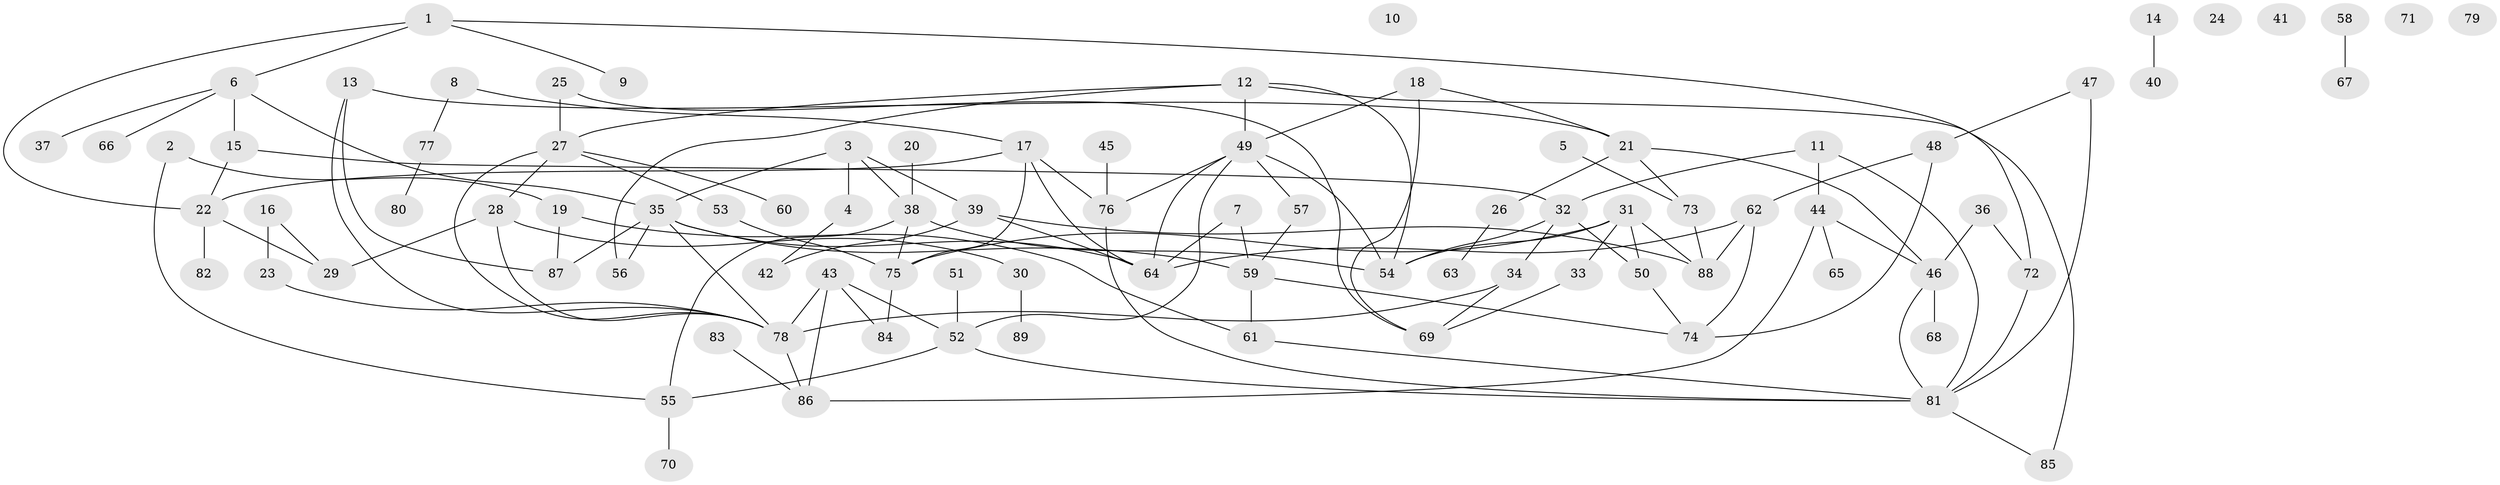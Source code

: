// coarse degree distribution, {2: 0.20967741935483872, 1: 0.3064516129032258, 0: 0.08064516129032258, 5: 0.14516129032258066, 7: 0.08064516129032258, 3: 0.04838709677419355, 6: 0.03225806451612903, 8: 0.03225806451612903, 4: 0.06451612903225806}
// Generated by graph-tools (version 1.1) at 2025/42/03/04/25 21:42:37]
// undirected, 89 vertices, 128 edges
graph export_dot {
graph [start="1"]
  node [color=gray90,style=filled];
  1;
  2;
  3;
  4;
  5;
  6;
  7;
  8;
  9;
  10;
  11;
  12;
  13;
  14;
  15;
  16;
  17;
  18;
  19;
  20;
  21;
  22;
  23;
  24;
  25;
  26;
  27;
  28;
  29;
  30;
  31;
  32;
  33;
  34;
  35;
  36;
  37;
  38;
  39;
  40;
  41;
  42;
  43;
  44;
  45;
  46;
  47;
  48;
  49;
  50;
  51;
  52;
  53;
  54;
  55;
  56;
  57;
  58;
  59;
  60;
  61;
  62;
  63;
  64;
  65;
  66;
  67;
  68;
  69;
  70;
  71;
  72;
  73;
  74;
  75;
  76;
  77;
  78;
  79;
  80;
  81;
  82;
  83;
  84;
  85;
  86;
  87;
  88;
  89;
  1 -- 6;
  1 -- 9;
  1 -- 22;
  1 -- 72;
  2 -- 19;
  2 -- 55;
  3 -- 4;
  3 -- 35;
  3 -- 38;
  3 -- 39;
  4 -- 42;
  5 -- 73;
  6 -- 15;
  6 -- 35;
  6 -- 37;
  6 -- 66;
  7 -- 59;
  7 -- 64;
  8 -- 17;
  8 -- 77;
  11 -- 32;
  11 -- 44;
  11 -- 81;
  12 -- 27;
  12 -- 49;
  12 -- 54;
  12 -- 56;
  12 -- 85;
  13 -- 21;
  13 -- 78;
  13 -- 87;
  14 -- 40;
  15 -- 22;
  15 -- 32;
  16 -- 23;
  16 -- 29;
  17 -- 22;
  17 -- 64;
  17 -- 75;
  17 -- 76;
  18 -- 21;
  18 -- 49;
  18 -- 69;
  19 -- 61;
  19 -- 87;
  20 -- 38;
  21 -- 26;
  21 -- 46;
  21 -- 73;
  22 -- 29;
  22 -- 82;
  23 -- 78;
  25 -- 27;
  25 -- 69;
  26 -- 63;
  27 -- 28;
  27 -- 53;
  27 -- 60;
  27 -- 78;
  28 -- 29;
  28 -- 30;
  28 -- 78;
  30 -- 89;
  31 -- 33;
  31 -- 50;
  31 -- 54;
  31 -- 75;
  31 -- 88;
  32 -- 34;
  32 -- 50;
  32 -- 54;
  33 -- 69;
  34 -- 69;
  34 -- 78;
  35 -- 56;
  35 -- 59;
  35 -- 64;
  35 -- 78;
  35 -- 87;
  36 -- 46;
  36 -- 72;
  38 -- 54;
  38 -- 55;
  38 -- 75;
  39 -- 42;
  39 -- 64;
  39 -- 88;
  43 -- 52;
  43 -- 78;
  43 -- 84;
  43 -- 86;
  44 -- 46;
  44 -- 65;
  44 -- 86;
  45 -- 76;
  46 -- 68;
  46 -- 81;
  47 -- 48;
  47 -- 81;
  48 -- 62;
  48 -- 74;
  49 -- 52;
  49 -- 54;
  49 -- 57;
  49 -- 64;
  49 -- 76;
  50 -- 74;
  51 -- 52;
  52 -- 55;
  52 -- 81;
  53 -- 75;
  55 -- 70;
  57 -- 59;
  58 -- 67;
  59 -- 61;
  59 -- 74;
  61 -- 81;
  62 -- 64;
  62 -- 74;
  62 -- 88;
  72 -- 81;
  73 -- 88;
  75 -- 84;
  76 -- 81;
  77 -- 80;
  78 -- 86;
  81 -- 85;
  83 -- 86;
}
